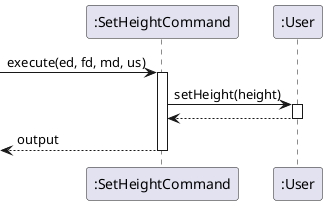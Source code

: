 @startuml
autoactivate on

participant ":SetHeightCommand" as command
participant ":User" as user

-> command: execute(ed, fd, md, us)
command-> user: setHeight(height)
user --> command
<--command: output
@enduml